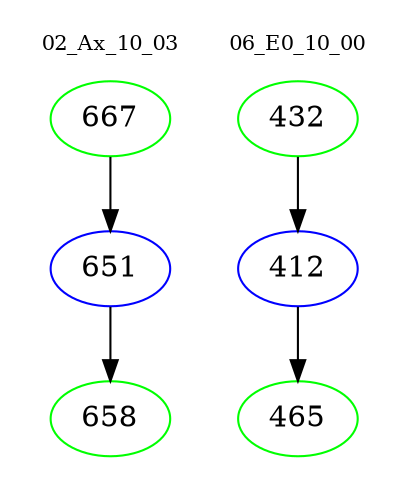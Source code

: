 digraph{
subgraph cluster_0 {
color = white
label = "02_Ax_10_03";
fontsize=10;
T0_667 [label="667", color="green"]
T0_667 -> T0_651 [color="black"]
T0_651 [label="651", color="blue"]
T0_651 -> T0_658 [color="black"]
T0_658 [label="658", color="green"]
}
subgraph cluster_1 {
color = white
label = "06_E0_10_00";
fontsize=10;
T1_432 [label="432", color="green"]
T1_432 -> T1_412 [color="black"]
T1_412 [label="412", color="blue"]
T1_412 -> T1_465 [color="black"]
T1_465 [label="465", color="green"]
}
}
